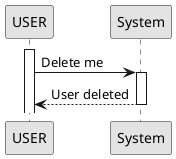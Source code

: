 @startuml
'http://plantuml.com/skinparam.html
skinparam monochrome true
skinparam packageStyle rect
skinparam shadowing false

participant USER as user
participant System as sys

activate user
 user -> sys: Delete me
  activate sys
  sys --> user: User deleted
  deactivate sys
@enduml